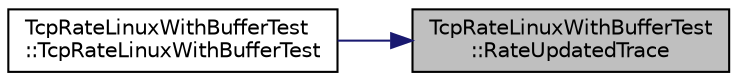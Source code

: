 digraph "TcpRateLinuxWithBufferTest::RateUpdatedTrace"
{
 // LATEX_PDF_SIZE
  edge [fontname="Helvetica",fontsize="10",labelfontname="Helvetica",labelfontsize="10"];
  node [fontname="Helvetica",fontsize="10",shape=record];
  rankdir="RL";
  Node1 [label="TcpRateLinuxWithBufferTest\l::RateUpdatedTrace",height=0.2,width=0.4,color="black", fillcolor="grey75", style="filled", fontcolor="black",tooltip="Track the rate value of TcpRateLinux."];
  Node1 -> Node2 [dir="back",color="midnightblue",fontsize="10",style="solid",fontname="Helvetica"];
  Node2 [label="TcpRateLinuxWithBufferTest\l::TcpRateLinuxWithBufferTest",height=0.2,width=0.4,color="black", fillcolor="white", style="filled",URL="$class_tcp_rate_linux_with_buffer_test.html#a80f6367fb55d3aff46a34800973611cf",tooltip="Constructor."];
}
